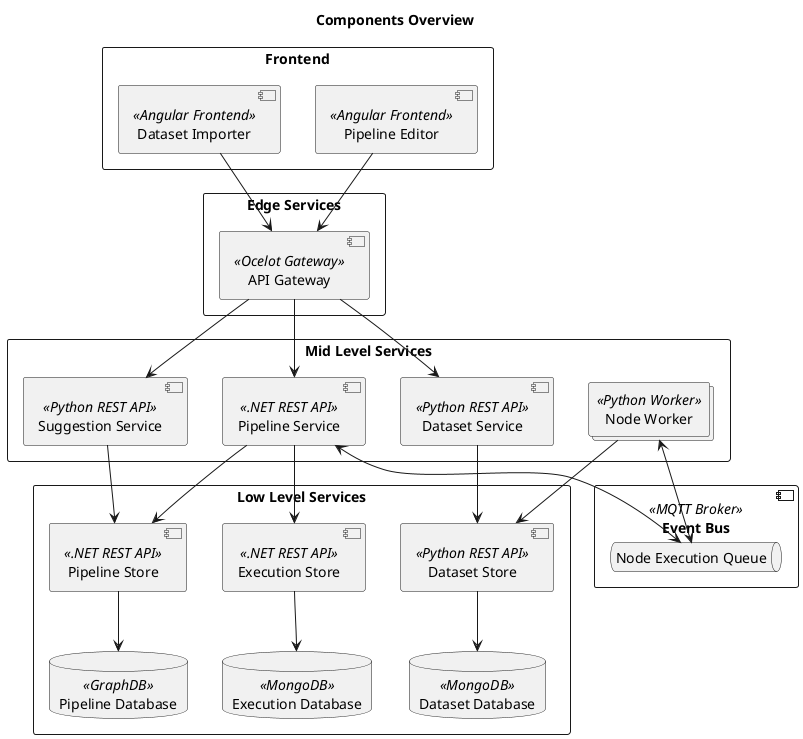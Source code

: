 @startuml
'https://plantuml.com/deployment-diagram

title "Components Overview"

'Definitions'

rectangle "Frontend" {
    component "Pipeline Editor" << Angular Frontend>> as pipeline_editor
    component "Dataset Importer" << Angular Frontend >> as dataset_importer
}

rectangle "Edge Services" {
    component "API Gateway" << Ocelot Gateway>> as api_gateway
}

rectangle "Mid Level Services" {
    component "Pipeline Service" << .NET REST API >> as pipeline_service
    collections  "Node Worker" <<Python Worker>> as worker
    component "Suggestion Service" << Python REST API >> as suggestion_service
    component "Dataset Service" << Python REST API >> as dataset_service
}

rectangle "Low Level Services" {
    component "Pipeline Store" << .NET REST API >> as pipeline_store
    database "Pipeline Database" << GraphDB >> as pipeline_db
    
    component "Execution Store" << .NET REST API >> as execution_store
    database "Execution Database" << MongoDB >> as execution_db
    
    component "Dataset Store" << Python REST API >> as dataset_store
    database "Dataset Database" << MongoDB >> as dataset_db
}

component "Event Bus" << MQTT Broker >> as message_broker {
    queue "Node Execution Queue" as node_execution_queue
}

'Interaction'

pipeline_editor --> api_gateway
dataset_importer --> api_gateway

api_gateway --> pipeline_service 
api_gateway --> suggestion_service
api_gateway --> dataset_service

pipeline_store --> pipeline_db
dataset_store --> dataset_db
execution_store --> execution_db 

pipeline_service <--> node_execution_queue
node_execution_queue <--> worker 

worker --> dataset_store 
suggestion_service --> pipeline_store
pipeline_service --> execution_store
pipeline_service --> pipeline_store
dataset_service --> dataset_store
@enduml